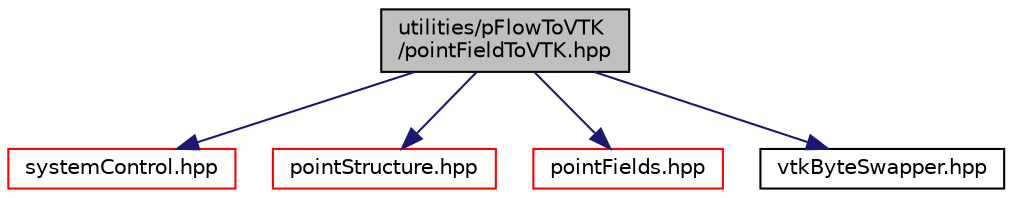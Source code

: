 digraph "utilities/pFlowToVTK/pointFieldToVTK.hpp"
{
 // LATEX_PDF_SIZE
  edge [fontname="Helvetica",fontsize="10",labelfontname="Helvetica",labelfontsize="10"];
  node [fontname="Helvetica",fontsize="10",shape=record];
  Node1 [label="utilities/pFlowToVTK\l/pointFieldToVTK.hpp",height=0.2,width=0.4,color="black", fillcolor="grey75", style="filled", fontcolor="black",tooltip=" "];
  Node1 -> Node2 [color="midnightblue",fontsize="10",style="solid",fontname="Helvetica"];
  Node2 [label="systemControl.hpp",height=0.2,width=0.4,color="red", fillcolor="white", style="filled",URL="$systemControl_8hpp.html",tooltip=" "];
  Node1 -> Node91 [color="midnightblue",fontsize="10",style="solid",fontname="Helvetica"];
  Node91 [label="pointStructure.hpp",height=0.2,width=0.4,color="red", fillcolor="white", style="filled",URL="$pointStructure_8hpp.html",tooltip=" "];
  Node1 -> Node151 [color="midnightblue",fontsize="10",style="solid",fontname="Helvetica"];
  Node151 [label="pointFields.hpp",height=0.2,width=0.4,color="red", fillcolor="white", style="filled",URL="$pointFields_8hpp.html",tooltip=" "];
  Node1 -> Node164 [color="midnightblue",fontsize="10",style="solid",fontname="Helvetica"];
  Node164 [label="vtkByteSwapper.hpp",height=0.2,width=0.4,color="black", fillcolor="white", style="filled",URL="$vtkByteSwapper_8hpp.html",tooltip=" "];
}
